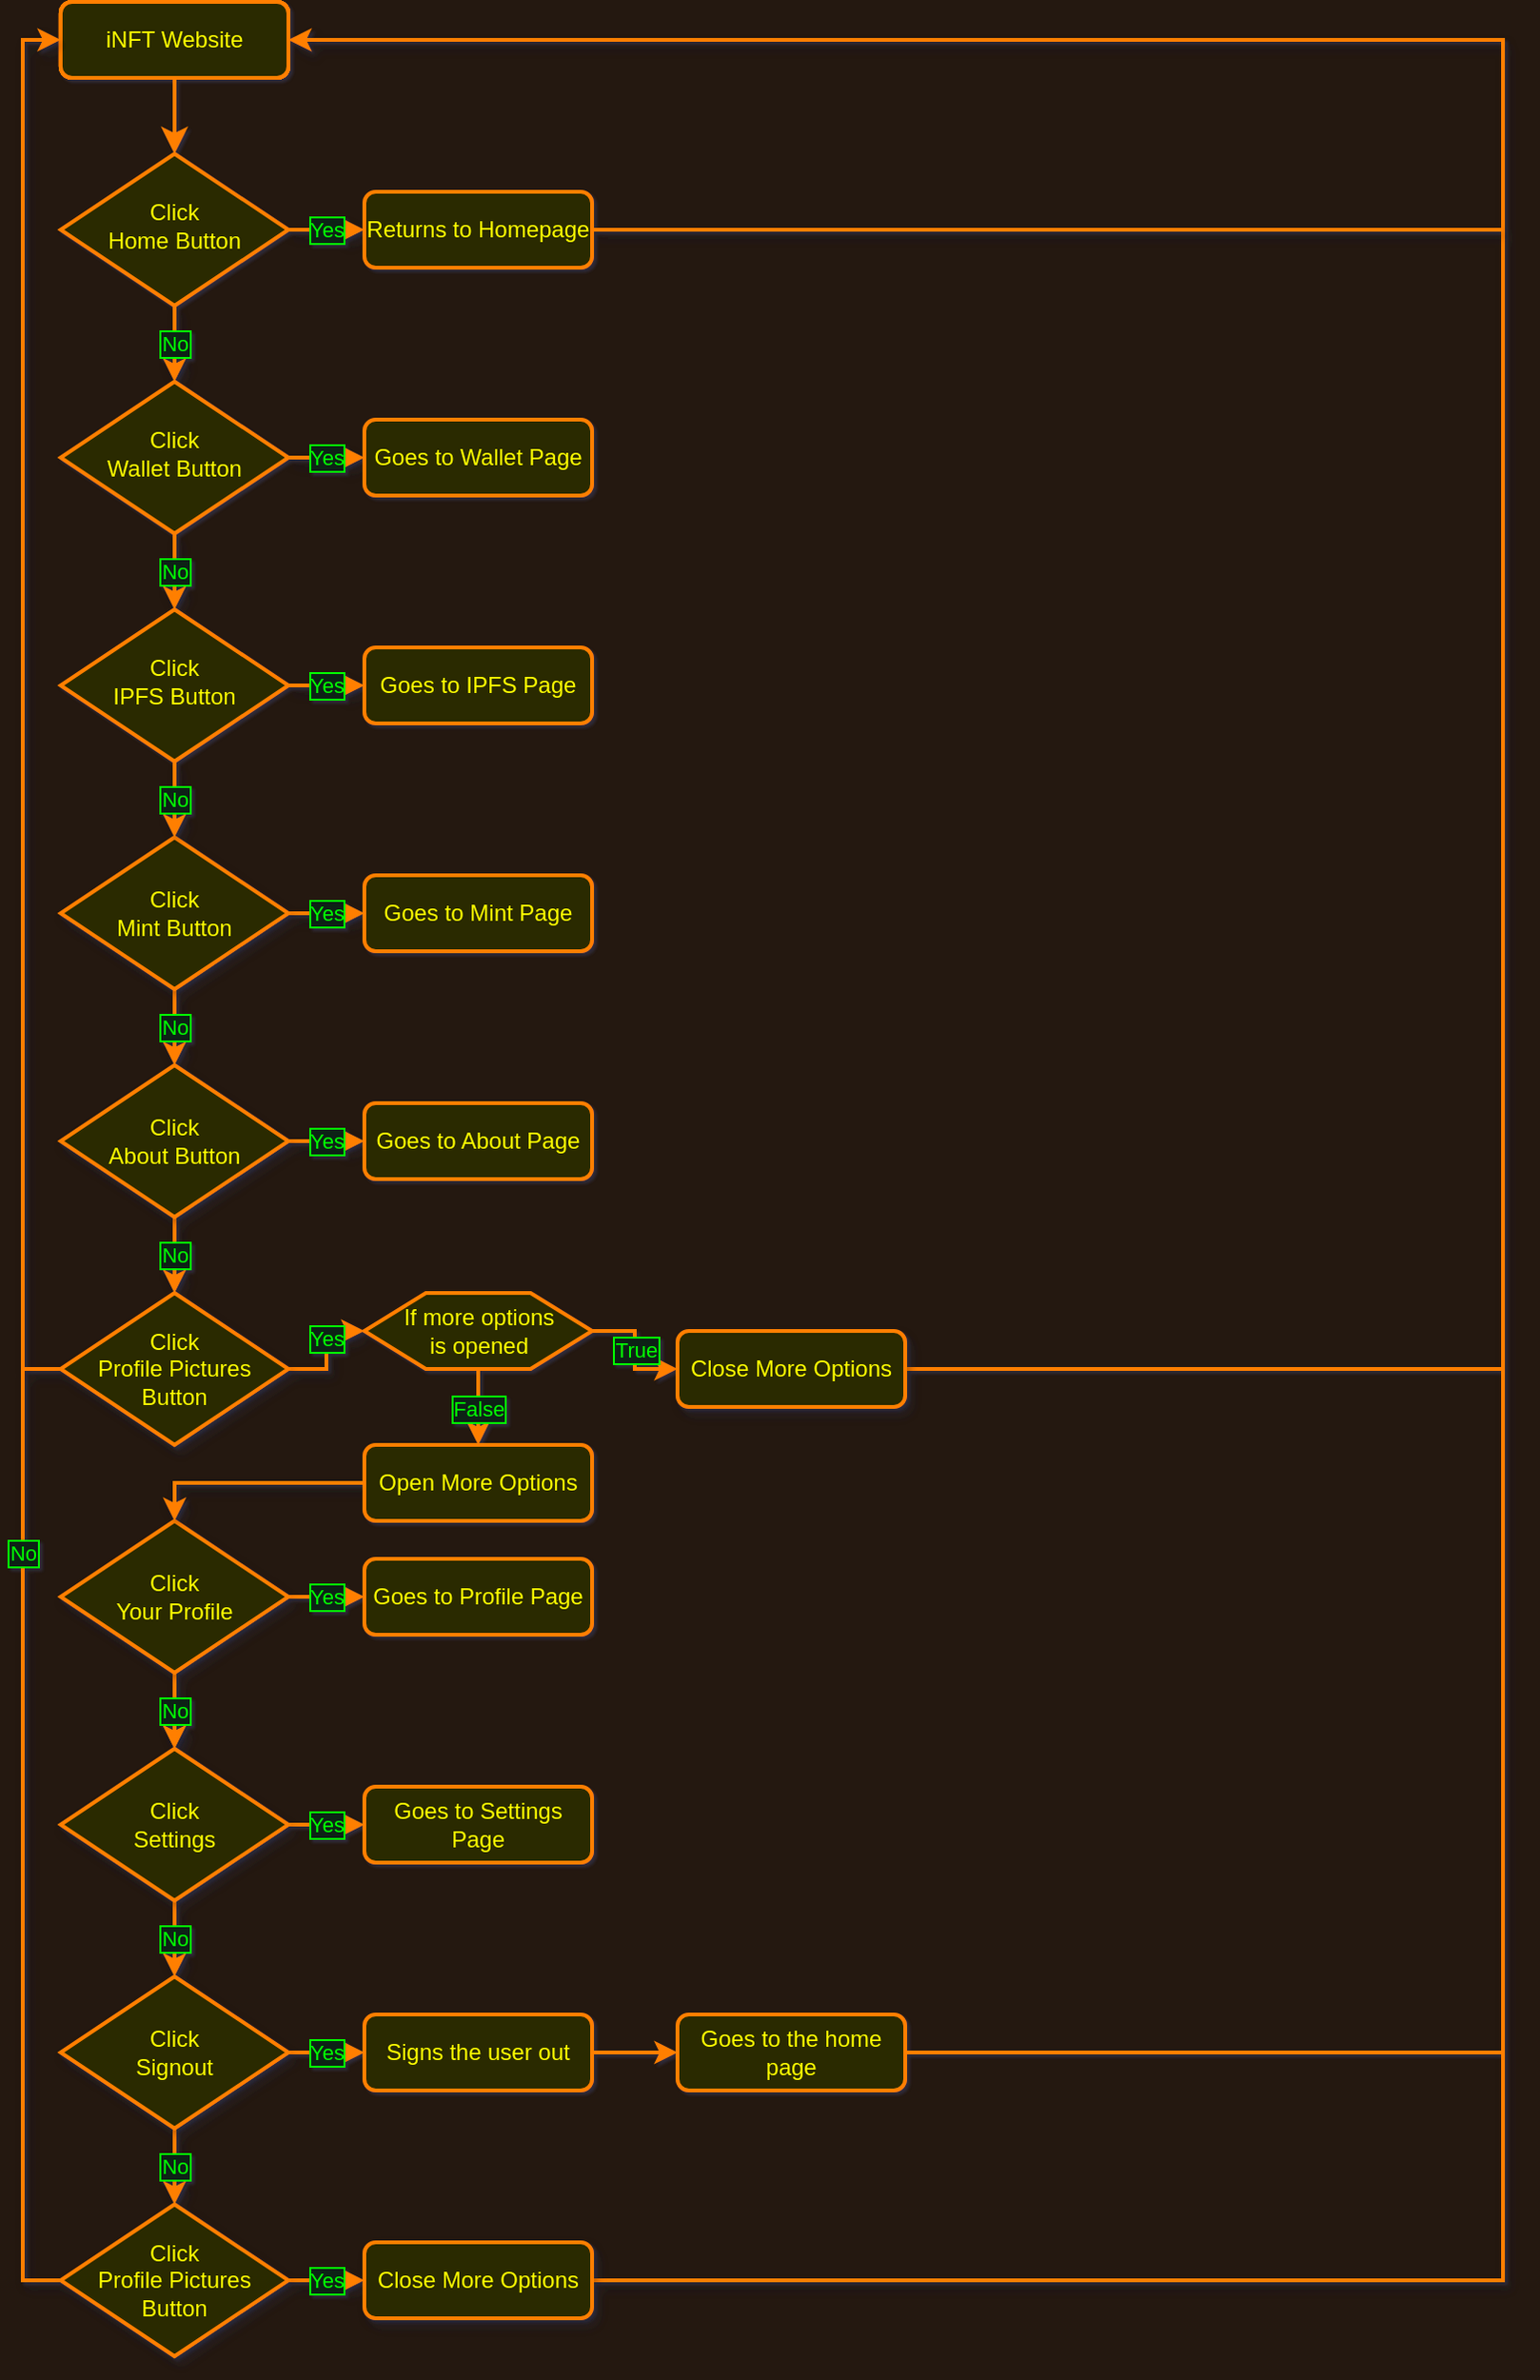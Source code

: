 <mxfile version="15.7.3" type="device"><diagram id="C5RBs43oDa-KdzZeNtuy" name="Page-1"><mxGraphModel dx="904" dy="618" grid="1" gridSize="10" guides="1" tooltips="1" connect="1" arrows="1" fold="1" page="1" pageScale="1" pageWidth="850" pageHeight="1400" background="#241810" math="0" shadow="1"><root><mxCell id="WIyWlLk6GJQsqaUBKTNV-0"/><mxCell id="WIyWlLk6GJQsqaUBKTNV-1" parent="WIyWlLk6GJQsqaUBKTNV-0"/><mxCell id="WIyWlLk6GJQsqaUBKTNV-2" value="" style="rounded=0;html=1;jettySize=auto;orthogonalLoop=1;fontSize=11;endArrow=classic;endFill=1;endSize=8;strokeWidth=2;shadow=0;labelBackgroundColor=none;edgeStyle=orthogonalEdgeStyle;fillColor=#e3c800;strokeColor=#FF7F00;" parent="WIyWlLk6GJQsqaUBKTNV-1" source="WIyWlLk6GJQsqaUBKTNV-3" target="VUrLz4dasGiZN0EuFw-L-12" edge="1"><mxGeometry relative="1" as="geometry"><mxPoint x="99.97" y="130" as="targetPoint"/></mxGeometry></mxCell><mxCell id="WIyWlLk6GJQsqaUBKTNV-3" value="Lamp doesn't work" style="rounded=1;whiteSpace=wrap;html=1;fontSize=12;glass=0;strokeWidth=2;shadow=0;fillColor=#2a2a1f;strokeColor=#FF7F00;labelBackgroundColor=none;fontColor=#000000;" parent="WIyWlLk6GJQsqaUBKTNV-1" vertex="1"><mxGeometry x="39.97" y="40" width="120" height="40" as="geometry"/></mxCell><mxCell id="VUrLz4dasGiZN0EuFw-L-0" value="Lamp doesn't work" style="rounded=1;whiteSpace=wrap;html=1;fontSize=12;glass=0;strokeWidth=2;shadow=0;fillColor=#2a2a1f;strokeColor=#FF7F00;labelBackgroundColor=none;fontColor=#000000;" parent="WIyWlLk6GJQsqaUBKTNV-1" vertex="1"><mxGeometry x="39.97" y="40" width="120" height="40" as="geometry"/></mxCell><mxCell id="VUrLz4dasGiZN0EuFw-L-1" value="Lamp doesn't work" style="rounded=1;whiteSpace=wrap;html=1;fontSize=12;glass=0;strokeWidth=2;shadow=0;fillColor=#2A2A00;strokeColor=#FF7F00;labelBackgroundColor=none;fontColor=#ffff00;" parent="WIyWlLk6GJQsqaUBKTNV-1" vertex="1"><mxGeometry x="39.97" y="40" width="120" height="40" as="geometry"/></mxCell><mxCell id="VUrLz4dasGiZN0EuFw-L-5" value="Lamp doesn't work" style="rounded=1;whiteSpace=wrap;html=1;fontSize=12;glass=0;strokeWidth=2;shadow=0;fillColor=#2A2A00;strokeColor=#FF7F00;labelBackgroundColor=none;fontColor=#000000;" parent="WIyWlLk6GJQsqaUBKTNV-1" vertex="1"><mxGeometry x="39.97" y="40" width="120" height="40" as="geometry"/></mxCell><mxCell id="VUrLz4dasGiZN0EuFw-L-6" value="Lamp doesn't work" style="rounded=1;whiteSpace=wrap;html=1;fontSize=12;glass=0;strokeWidth=2;shadow=0;fillColor=#2A2A00;strokeColor=#FF7F00;labelBackgroundColor=none;fontColor=#000000;" parent="WIyWlLk6GJQsqaUBKTNV-1" vertex="1"><mxGeometry x="39.97" y="40" width="120" height="40" as="geometry"/></mxCell><mxCell id="VUrLz4dasGiZN0EuFw-L-7" value="Lamp doesn't work" style="rounded=1;whiteSpace=wrap;html=1;fontSize=12;glass=0;strokeWidth=2;shadow=0;fillColor=#2A2A00;strokeColor=#FF7F00;labelBackgroundColor=none;fontColor=#ffff00;" parent="WIyWlLk6GJQsqaUBKTNV-1" vertex="1"><mxGeometry x="39.97" y="40" width="120" height="40" as="geometry"/></mxCell><mxCell id="VUrLz4dasGiZN0EuFw-L-10" value="Lamp doesn't work" style="rounded=1;whiteSpace=wrap;html=1;fontSize=12;glass=0;strokeWidth=2;shadow=0;fillColor=#2A2A00;strokeColor=#FF7F00;labelBackgroundColor=none;fontColor=#ffff00;" parent="WIyWlLk6GJQsqaUBKTNV-1" vertex="1"><mxGeometry x="39.97" y="40" width="120" height="40" as="geometry"/></mxCell><mxCell id="VUrLz4dasGiZN0EuFw-L-18" value="No" style="edgeStyle=orthogonalEdgeStyle;rounded=0;orthogonalLoop=1;jettySize=auto;html=1;exitX=0.5;exitY=1;exitDx=0;exitDy=0;shadow=1;labelBackgroundColor=#102419;fontColor=#00FF00;strokeColor=#FF7F00;strokeWidth=2;labelBorderColor=#00FF00;" parent="WIyWlLk6GJQsqaUBKTNV-1" source="VUrLz4dasGiZN0EuFw-L-12" target="VUrLz4dasGiZN0EuFw-L-15" edge="1"><mxGeometry relative="1" as="geometry"/></mxCell><mxCell id="VUrLz4dasGiZN0EuFw-L-51" value="Yes" style="edgeStyle=orthogonalEdgeStyle;rounded=0;orthogonalLoop=1;jettySize=auto;html=1;shadow=1;labelBackgroundColor=#102419;labelBorderColor=#00FF00;fontColor=#00FF00;endArrow=classic;endFill=1;strokeColor=#FF7F00;strokeWidth=2;" parent="WIyWlLk6GJQsqaUBKTNV-1" source="VUrLz4dasGiZN0EuFw-L-12" target="VUrLz4dasGiZN0EuFw-L-50" edge="1"><mxGeometry relative="1" as="geometry"/></mxCell><mxCell id="VUrLz4dasGiZN0EuFw-L-12" value="Click&lt;br&gt;Home Button" style="rhombus;whiteSpace=wrap;html=1;shadow=0;fontFamily=Helvetica;fontSize=12;align=center;strokeWidth=2;spacing=6;spacingTop=-4;fillColor=#2A2A00;strokeColor=#FF7F00;labelBackgroundColor=none;fontColor=#ffff00;" parent="WIyWlLk6GJQsqaUBKTNV-1" vertex="1"><mxGeometry x="39.97" y="120" width="120" height="80" as="geometry"/></mxCell><mxCell id="VUrLz4dasGiZN0EuFw-L-13" value="iNFT Website" style="rounded=1;whiteSpace=wrap;html=1;fontSize=12;glass=0;strokeWidth=2;shadow=0;fillColor=#2A2A00;strokeColor=#FF7F00;labelBackgroundColor=none;fontColor=#ffff00;" parent="WIyWlLk6GJQsqaUBKTNV-1" vertex="1"><mxGeometry x="39.97" y="40" width="120" height="40" as="geometry"/></mxCell><mxCell id="VUrLz4dasGiZN0EuFw-L-54" value="Yes" style="edgeStyle=orthogonalEdgeStyle;rounded=0;orthogonalLoop=1;jettySize=auto;html=1;shadow=1;labelBackgroundColor=#102419;labelBorderColor=#00FF00;fontColor=#00FF00;endArrow=classic;endFill=1;strokeColor=#FF7F00;strokeWidth=2;" parent="WIyWlLk6GJQsqaUBKTNV-1" source="VUrLz4dasGiZN0EuFw-L-15" target="VUrLz4dasGiZN0EuFw-L-53" edge="1"><mxGeometry relative="1" as="geometry"/></mxCell><mxCell id="VUrLz4dasGiZN0EuFw-L-57" value="No" style="edgeStyle=orthogonalEdgeStyle;rounded=0;orthogonalLoop=1;jettySize=auto;html=1;shadow=1;labelBackgroundColor=#102419;labelBorderColor=#00FF00;fontColor=#00FF00;endArrow=classic;endFill=1;strokeColor=#FF7F00;strokeWidth=2;" parent="WIyWlLk6GJQsqaUBKTNV-1" source="VUrLz4dasGiZN0EuFw-L-15" target="VUrLz4dasGiZN0EuFw-L-55" edge="1"><mxGeometry relative="1" as="geometry"/></mxCell><mxCell id="VUrLz4dasGiZN0EuFw-L-15" value="Click&lt;br&gt;Wallet Button" style="rhombus;whiteSpace=wrap;html=1;shadow=0;fontFamily=Helvetica;fontSize=12;align=center;strokeWidth=2;spacing=6;spacingTop=-4;fillColor=#2A2A00;strokeColor=#FF7F00;labelBackgroundColor=none;fontColor=#ffff00;" parent="WIyWlLk6GJQsqaUBKTNV-1" vertex="1"><mxGeometry x="39.97" y="240" width="120" height="80" as="geometry"/></mxCell><mxCell id="VUrLz4dasGiZN0EuFw-L-21" value="No" style="edgeStyle=orthogonalEdgeStyle;rounded=0;orthogonalLoop=1;jettySize=auto;html=1;shadow=1;labelBackgroundColor=#102419;fontColor=#00FF00;strokeColor=#FF7F00;strokeWidth=2;labelBorderColor=#00FF00;" parent="WIyWlLk6GJQsqaUBKTNV-1" source="VUrLz4dasGiZN0EuFw-L-17" target="VUrLz4dasGiZN0EuFw-L-20" edge="1"><mxGeometry relative="1" as="geometry"/></mxCell><mxCell id="VUrLz4dasGiZN0EuFw-L-61" value="Yes" style="edgeStyle=orthogonalEdgeStyle;rounded=0;orthogonalLoop=1;jettySize=auto;html=1;shadow=1;labelBackgroundColor=#102419;labelBorderColor=#00FF00;fontColor=#00FF00;endArrow=classic;endFill=1;strokeColor=#FF7F00;strokeWidth=2;" parent="WIyWlLk6GJQsqaUBKTNV-1" source="VUrLz4dasGiZN0EuFw-L-17" target="VUrLz4dasGiZN0EuFw-L-60" edge="1"><mxGeometry relative="1" as="geometry"/></mxCell><mxCell id="VUrLz4dasGiZN0EuFw-L-17" value="Click&lt;br&gt;Mint Button" style="rhombus;whiteSpace=wrap;html=1;shadow=1;labelBackgroundColor=none;fontColor=#FFFF00;strokeColor=#FF7F00;strokeWidth=2;fillColor=#2A2A00;" parent="WIyWlLk6GJQsqaUBKTNV-1" vertex="1"><mxGeometry x="39.97" y="480" width="120" height="80" as="geometry"/></mxCell><mxCell id="VUrLz4dasGiZN0EuFw-L-23" value="No" style="edgeStyle=orthogonalEdgeStyle;rounded=0;orthogonalLoop=1;jettySize=auto;html=1;shadow=1;labelBackgroundColor=#102419;fontColor=#00FF00;strokeColor=#FF7F00;strokeWidth=2;labelBorderColor=#00FF00;" parent="WIyWlLk6GJQsqaUBKTNV-1" source="VUrLz4dasGiZN0EuFw-L-20" target="VUrLz4dasGiZN0EuFw-L-22" edge="1"><mxGeometry relative="1" as="geometry"/></mxCell><mxCell id="VUrLz4dasGiZN0EuFw-L-63" value="Yes" style="edgeStyle=orthogonalEdgeStyle;rounded=0;orthogonalLoop=1;jettySize=auto;html=1;shadow=1;labelBackgroundColor=#102419;labelBorderColor=#00FF00;fontColor=#00FF00;endArrow=classic;endFill=1;strokeColor=#FF7F00;strokeWidth=2;" parent="WIyWlLk6GJQsqaUBKTNV-1" source="VUrLz4dasGiZN0EuFw-L-20" target="VUrLz4dasGiZN0EuFw-L-62" edge="1"><mxGeometry relative="1" as="geometry"/></mxCell><mxCell id="VUrLz4dasGiZN0EuFw-L-20" value="Click&lt;br&gt;About Button" style="rhombus;whiteSpace=wrap;html=1;shadow=1;labelBackgroundColor=none;fontColor=#FFFF00;strokeColor=#FF7F00;strokeWidth=2;fillColor=#2A2A00;" parent="WIyWlLk6GJQsqaUBKTNV-1" vertex="1"><mxGeometry x="39.97" y="600" width="120" height="80" as="geometry"/></mxCell><mxCell id="VUrLz4dasGiZN0EuFw-L-36" value="" style="edgeStyle=orthogonalEdgeStyle;rounded=0;orthogonalLoop=1;jettySize=auto;html=1;shadow=1;labelBackgroundColor=#102419;labelBorderColor=#00FF00;fontColor=#00FF00;endArrow=classic;endFill=1;strokeColor=#FF7F00;strokeWidth=2;entryX=0;entryY=0.5;entryDx=0;entryDy=0;" parent="WIyWlLk6GJQsqaUBKTNV-1" source="VUrLz4dasGiZN0EuFw-L-22" target="VUrLz4dasGiZN0EuFw-L-13" edge="1"><mxGeometry x="-0.936" relative="1" as="geometry"><mxPoint x="-100.03" y="590" as="targetPoint"/><Array as="points"><mxPoint x="20" y="760"/><mxPoint x="20" y="60"/></Array><mxPoint as="offset"/></mxGeometry></mxCell><mxCell id="VUrLz4dasGiZN0EuFw-L-40" value="Yes" style="edgeStyle=orthogonalEdgeStyle;rounded=0;orthogonalLoop=1;jettySize=auto;html=1;shadow=1;labelBackgroundColor=#102419;labelBorderColor=#00FF00;fontColor=#00FF00;endArrow=classic;endFill=1;strokeColor=#FF7F00;strokeWidth=2;" parent="WIyWlLk6GJQsqaUBKTNV-1" source="VUrLz4dasGiZN0EuFw-L-22" target="cB4_sy1KvGYyWsQIYEL9-35" edge="1"><mxGeometry x="0.201" relative="1" as="geometry"><Array as="points"><mxPoint x="180" y="760"/><mxPoint x="180" y="740"/></Array><mxPoint as="offset"/><mxPoint x="340.0" y="760" as="targetPoint"/></mxGeometry></mxCell><mxCell id="VUrLz4dasGiZN0EuFw-L-22" value="Click&lt;br&gt;Profile Pictures&lt;br&gt;Button" style="rhombus;whiteSpace=wrap;html=1;shadow=1;labelBackgroundColor=none;fontColor=#FFFF00;strokeColor=#FF7F00;strokeWidth=2;fillColor=#2A2A00;" parent="WIyWlLk6GJQsqaUBKTNV-1" vertex="1"><mxGeometry x="39.97" y="720" width="120" height="80" as="geometry"/></mxCell><mxCell id="VUrLz4dasGiZN0EuFw-L-28" value="" style="edgeStyle=orthogonalEdgeStyle;rounded=0;orthogonalLoop=1;jettySize=auto;html=1;shadow=1;labelBackgroundColor=#102419;labelBorderColor=#00FF00;fontColor=#00FF00;strokeColor=#FF7F00;strokeWidth=2;" parent="WIyWlLk6GJQsqaUBKTNV-1" source="VUrLz4dasGiZN0EuFw-L-25" target="VUrLz4dasGiZN0EuFw-L-27" edge="1"><mxGeometry relative="1" as="geometry"/></mxCell><mxCell id="VUrLz4dasGiZN0EuFw-L-31" value="No" style="edgeStyle=orthogonalEdgeStyle;rounded=0;orthogonalLoop=1;jettySize=auto;html=1;shadow=1;labelBackgroundColor=#102419;labelBorderColor=#00FF00;fontColor=#00FF00;strokeColor=#FF7F00;strokeWidth=2;" parent="WIyWlLk6GJQsqaUBKTNV-1" source="VUrLz4dasGiZN0EuFw-L-25" target="VUrLz4dasGiZN0EuFw-L-27" edge="1"><mxGeometry relative="1" as="geometry"/></mxCell><mxCell id="cB4_sy1KvGYyWsQIYEL9-32" value="Yes" style="edgeStyle=orthogonalEdgeStyle;rounded=0;orthogonalLoop=1;jettySize=auto;html=1;strokeWidth=2;strokeColor=#FF7F00;labelBorderColor=#00FF00;fontColor=#00FF00;labelBackgroundColor=#102419;" edge="1" parent="WIyWlLk6GJQsqaUBKTNV-1" source="VUrLz4dasGiZN0EuFw-L-25" target="cB4_sy1KvGYyWsQIYEL9-31"><mxGeometry relative="1" as="geometry"/></mxCell><mxCell id="VUrLz4dasGiZN0EuFw-L-25" value="Click&lt;br&gt;Your Profile" style="rhombus;whiteSpace=wrap;html=1;shadow=1;labelBackgroundColor=none;fontColor=#FFFF00;strokeColor=#FF7F00;strokeWidth=2;fillColor=#2A2A00;" parent="WIyWlLk6GJQsqaUBKTNV-1" vertex="1"><mxGeometry x="39.97" y="840" width="120" height="80" as="geometry"/></mxCell><mxCell id="VUrLz4dasGiZN0EuFw-L-30" value="No" style="edgeStyle=orthogonalEdgeStyle;rounded=0;orthogonalLoop=1;jettySize=auto;html=1;shadow=1;labelBackgroundColor=#102419;labelBorderColor=#00FF00;fontColor=#00FF00;strokeColor=#FF7F00;strokeWidth=2;" parent="WIyWlLk6GJQsqaUBKTNV-1" source="VUrLz4dasGiZN0EuFw-L-27" target="VUrLz4dasGiZN0EuFw-L-29" edge="1"><mxGeometry relative="1" as="geometry"/></mxCell><mxCell id="cB4_sy1KvGYyWsQIYEL9-44" value="Yes" style="edgeStyle=orthogonalEdgeStyle;rounded=0;orthogonalLoop=1;jettySize=auto;html=1;labelBackgroundColor=#102419;labelBorderColor=#00FF00;fontColor=#00FF00;endArrow=classic;endFill=1;strokeColor=#FF7F00;strokeWidth=2;" edge="1" parent="WIyWlLk6GJQsqaUBKTNV-1" source="VUrLz4dasGiZN0EuFw-L-27" target="cB4_sy1KvGYyWsQIYEL9-43"><mxGeometry relative="1" as="geometry"/></mxCell><mxCell id="VUrLz4dasGiZN0EuFw-L-27" value="Click&lt;br&gt;Settings" style="rhombus;whiteSpace=wrap;html=1;shadow=1;labelBackgroundColor=none;fontColor=#FFFF00;strokeColor=#FF7F00;strokeWidth=2;fillColor=#2A2A00;" parent="WIyWlLk6GJQsqaUBKTNV-1" vertex="1"><mxGeometry x="39.97" y="960" width="120" height="80" as="geometry"/></mxCell><mxCell id="VUrLz4dasGiZN0EuFw-L-38" value="No" style="edgeStyle=orthogonalEdgeStyle;rounded=0;orthogonalLoop=1;jettySize=auto;html=1;shadow=1;labelBackgroundColor=#102419;labelBorderColor=#00FF00;fontColor=#00FF00;endArrow=classic;endFill=1;strokeColor=#FF7F00;strokeWidth=2;" parent="WIyWlLk6GJQsqaUBKTNV-1" source="VUrLz4dasGiZN0EuFw-L-29" target="VUrLz4dasGiZN0EuFw-L-37" edge="1"><mxGeometry relative="1" as="geometry"/></mxCell><mxCell id="cB4_sy1KvGYyWsQIYEL9-46" value="Yes" style="edgeStyle=orthogonalEdgeStyle;rounded=0;orthogonalLoop=1;jettySize=auto;html=1;labelBackgroundColor=#102419;labelBorderColor=#00FF00;fontColor=#00FF00;endArrow=classic;endFill=1;strokeColor=#FF7F00;strokeWidth=2;" edge="1" parent="WIyWlLk6GJQsqaUBKTNV-1" source="VUrLz4dasGiZN0EuFw-L-29" target="cB4_sy1KvGYyWsQIYEL9-45"><mxGeometry relative="1" as="geometry"/></mxCell><mxCell id="VUrLz4dasGiZN0EuFw-L-29" value="Click&lt;br&gt;Signout" style="rhombus;whiteSpace=wrap;html=1;shadow=1;labelBackgroundColor=none;fontColor=#FFFF00;strokeColor=#FF7F00;strokeWidth=2;fillColor=#2A2A00;" parent="WIyWlLk6GJQsqaUBKTNV-1" vertex="1"><mxGeometry x="39.97" y="1080" width="120" height="80" as="geometry"/></mxCell><mxCell id="VUrLz4dasGiZN0EuFw-L-42" value="No" style="edgeStyle=orthogonalEdgeStyle;rounded=0;orthogonalLoop=1;jettySize=auto;html=1;shadow=1;labelBackgroundColor=#102419;labelBorderColor=#00FF00;fontColor=#00FF00;endArrow=none;endFill=0;strokeColor=#FF7F00;strokeWidth=2;" parent="WIyWlLk6GJQsqaUBKTNV-1" source="VUrLz4dasGiZN0EuFw-L-37" edge="1"><mxGeometry x="0.613" relative="1" as="geometry"><mxPoint x="20" y="760" as="targetPoint"/><mxPoint as="offset"/></mxGeometry></mxCell><mxCell id="VUrLz4dasGiZN0EuFw-L-48" value="Yes" style="edgeStyle=orthogonalEdgeStyle;rounded=0;orthogonalLoop=1;jettySize=auto;html=1;shadow=1;labelBackgroundColor=#102419;labelBorderColor=#00FF00;fontColor=#00FF00;endArrow=classic;endFill=1;strokeColor=#FF7F00;strokeWidth=2;" parent="WIyWlLk6GJQsqaUBKTNV-1" source="VUrLz4dasGiZN0EuFw-L-37" target="VUrLz4dasGiZN0EuFw-L-47" edge="1"><mxGeometry relative="1" as="geometry"/></mxCell><mxCell id="VUrLz4dasGiZN0EuFw-L-37" value="Click&lt;br&gt;Profile Pictures&lt;br&gt;Button" style="rhombus;whiteSpace=wrap;html=1;shadow=1;labelBackgroundColor=none;fontColor=#FFFF00;strokeColor=#FF7F00;strokeWidth=2;fillColor=#2A2A00;" parent="WIyWlLk6GJQsqaUBKTNV-1" vertex="1"><mxGeometry x="39.97" y="1200" width="120" height="80" as="geometry"/></mxCell><mxCell id="VUrLz4dasGiZN0EuFw-L-41" style="edgeStyle=orthogonalEdgeStyle;rounded=0;orthogonalLoop=1;jettySize=auto;html=1;shadow=1;labelBackgroundColor=#102419;labelBorderColor=#00FF00;fontColor=#00FF00;endArrow=classic;endFill=1;strokeColor=#FF7F00;strokeWidth=2;" parent="WIyWlLk6GJQsqaUBKTNV-1" source="VUrLz4dasGiZN0EuFw-L-39" target="VUrLz4dasGiZN0EuFw-L-25" edge="1"><mxGeometry relative="1" as="geometry"><Array as="points"><mxPoint x="100" y="820"/></Array></mxGeometry></mxCell><mxCell id="VUrLz4dasGiZN0EuFw-L-39" value="Open More Options" style="rounded=1;whiteSpace=wrap;html=1;fontSize=12;glass=0;strokeWidth=2;shadow=0;fillColor=#2A2A00;strokeColor=#FF7F00;labelBackgroundColor=none;fontColor=#ffff00;" parent="WIyWlLk6GJQsqaUBKTNV-1" vertex="1"><mxGeometry x="200" y="800" width="120" height="40" as="geometry"/></mxCell><mxCell id="VUrLz4dasGiZN0EuFw-L-49" style="edgeStyle=orthogonalEdgeStyle;rounded=0;orthogonalLoop=1;jettySize=auto;html=1;shadow=1;labelBackgroundColor=#102419;labelBorderColor=#00FF00;fontColor=#00FF00;endArrow=classic;endFill=1;strokeColor=#FF7F00;strokeWidth=2;" parent="WIyWlLk6GJQsqaUBKTNV-1" source="VUrLz4dasGiZN0EuFw-L-47" target="VUrLz4dasGiZN0EuFw-L-13" edge="1"><mxGeometry relative="1" as="geometry"><mxPoint x="800" y="70" as="targetPoint"/><Array as="points"><mxPoint x="800" y="1240"/><mxPoint x="800" y="60"/></Array></mxGeometry></mxCell><mxCell id="VUrLz4dasGiZN0EuFw-L-47" value="&lt;span style=&quot;color: rgb(255 , 255 , 0)&quot;&gt;Close More Options&lt;/span&gt;" style="rounded=1;whiteSpace=wrap;html=1;shadow=1;labelBackgroundColor=none;fontColor=#00FF00;strokeColor=#FF7F00;strokeWidth=2;fillColor=#2A2A00;" parent="WIyWlLk6GJQsqaUBKTNV-1" vertex="1"><mxGeometry x="200" y="1220" width="120" height="40" as="geometry"/></mxCell><mxCell id="VUrLz4dasGiZN0EuFw-L-52" style="edgeStyle=orthogonalEdgeStyle;rounded=0;orthogonalLoop=1;jettySize=auto;html=1;shadow=1;labelBackgroundColor=#102419;labelBorderColor=#00FF00;fontColor=#00FF00;endArrow=none;endFill=0;strokeColor=#FF7F00;strokeWidth=2;" parent="WIyWlLk6GJQsqaUBKTNV-1" source="VUrLz4dasGiZN0EuFw-L-50" edge="1"><mxGeometry relative="1" as="geometry"><mxPoint x="800" y="160" as="targetPoint"/></mxGeometry></mxCell><mxCell id="VUrLz4dasGiZN0EuFw-L-50" value="Returns to Homepage" style="rounded=1;whiteSpace=wrap;html=1;fontSize=12;glass=0;strokeWidth=2;shadow=0;fillColor=#2A2A00;strokeColor=#FF7F00;labelBackgroundColor=none;fontColor=#ffff00;" parent="WIyWlLk6GJQsqaUBKTNV-1" vertex="1"><mxGeometry x="200" y="140" width="120" height="40" as="geometry"/></mxCell><mxCell id="VUrLz4dasGiZN0EuFw-L-53" value="Goes to Wallet Page" style="rounded=1;whiteSpace=wrap;html=1;fontSize=12;glass=0;strokeWidth=2;shadow=0;fillColor=#2A2A00;strokeColor=#FF7F00;labelBackgroundColor=none;fontColor=#ffff00;" parent="WIyWlLk6GJQsqaUBKTNV-1" vertex="1"><mxGeometry x="200" y="260" width="120" height="40" as="geometry"/></mxCell><mxCell id="VUrLz4dasGiZN0EuFw-L-56" value="No" style="edgeStyle=orthogonalEdgeStyle;rounded=0;orthogonalLoop=1;jettySize=auto;html=1;shadow=1;labelBackgroundColor=#102419;labelBorderColor=#00FF00;fontColor=#00FF00;endArrow=classic;endFill=1;strokeColor=#FF7F00;strokeWidth=2;" parent="WIyWlLk6GJQsqaUBKTNV-1" source="VUrLz4dasGiZN0EuFw-L-55" target="VUrLz4dasGiZN0EuFw-L-17" edge="1"><mxGeometry relative="1" as="geometry"/></mxCell><mxCell id="VUrLz4dasGiZN0EuFw-L-59" value="Yes" style="edgeStyle=orthogonalEdgeStyle;rounded=0;orthogonalLoop=1;jettySize=auto;html=1;shadow=1;labelBackgroundColor=#102419;labelBorderColor=#00FF00;fontColor=#00FF00;endArrow=classic;endFill=1;strokeColor=#FF7F00;strokeWidth=2;" parent="WIyWlLk6GJQsqaUBKTNV-1" source="VUrLz4dasGiZN0EuFw-L-55" target="VUrLz4dasGiZN0EuFw-L-58" edge="1"><mxGeometry relative="1" as="geometry"/></mxCell><mxCell id="VUrLz4dasGiZN0EuFw-L-55" value="Click&lt;br&gt;IPFS Button" style="rhombus;whiteSpace=wrap;html=1;shadow=0;fontFamily=Helvetica;fontSize=12;align=center;strokeWidth=2;spacing=6;spacingTop=-4;fillColor=#2A2A00;strokeColor=#FF7F00;labelBackgroundColor=none;fontColor=#ffff00;" parent="WIyWlLk6GJQsqaUBKTNV-1" vertex="1"><mxGeometry x="39.97" y="360" width="120" height="80" as="geometry"/></mxCell><mxCell id="VUrLz4dasGiZN0EuFw-L-58" value="Goes to IPFS Page" style="rounded=1;whiteSpace=wrap;html=1;fontSize=12;glass=0;strokeWidth=2;shadow=0;fillColor=#2A2A00;strokeColor=#FF7F00;labelBackgroundColor=none;fontColor=#ffff00;" parent="WIyWlLk6GJQsqaUBKTNV-1" vertex="1"><mxGeometry x="200" y="380" width="120" height="40" as="geometry"/></mxCell><mxCell id="VUrLz4dasGiZN0EuFw-L-60" value="Goes to Mint Page" style="rounded=1;whiteSpace=wrap;html=1;fontSize=12;glass=0;strokeWidth=2;shadow=0;fillColor=#2A2A00;strokeColor=#FF7F00;labelBackgroundColor=none;fontColor=#ffff00;" parent="WIyWlLk6GJQsqaUBKTNV-1" vertex="1"><mxGeometry x="200" y="500" width="120" height="40" as="geometry"/></mxCell><mxCell id="VUrLz4dasGiZN0EuFw-L-62" value="Goes to About Page" style="rounded=1;whiteSpace=wrap;html=1;fontSize=12;glass=0;strokeWidth=2;shadow=0;fillColor=#2A2A00;strokeColor=#FF7F00;labelBackgroundColor=none;fontColor=#ffff00;" parent="WIyWlLk6GJQsqaUBKTNV-1" vertex="1"><mxGeometry x="200" y="620" width="120" height="40" as="geometry"/></mxCell><mxCell id="cB4_sy1KvGYyWsQIYEL9-31" value="Goes to Profile Page" style="rounded=1;whiteSpace=wrap;html=1;fontSize=12;glass=0;strokeWidth=2;shadow=0;fillColor=#2A2A00;strokeColor=#FF7F00;labelBackgroundColor=none;fontColor=#ffff00;" vertex="1" parent="WIyWlLk6GJQsqaUBKTNV-1"><mxGeometry x="200" y="860" width="120" height="40" as="geometry"/></mxCell><mxCell id="cB4_sy1KvGYyWsQIYEL9-38" value="&lt;font style=&quot;background-color: rgb(16 , 36 , 25)&quot;&gt;False&lt;/font&gt;" style="edgeStyle=orthogonalEdgeStyle;rounded=0;orthogonalLoop=1;jettySize=auto;html=1;labelBackgroundColor=#102419;labelBorderColor=#00FF00;fontColor=#00FF00;strokeColor=#FF7F00;strokeWidth=2;spacing=2;spacingTop=2;" edge="1" parent="WIyWlLk6GJQsqaUBKTNV-1" source="cB4_sy1KvGYyWsQIYEL9-35" target="VUrLz4dasGiZN0EuFw-L-39"><mxGeometry relative="1" as="geometry"><mxPoint as="offset"/></mxGeometry></mxCell><mxCell id="cB4_sy1KvGYyWsQIYEL9-41" value="True" style="edgeStyle=orthogonalEdgeStyle;orthogonalLoop=1;jettySize=auto;html=1;labelBackgroundColor=#102419;labelBorderColor=#00FF00;fontColor=#00FF00;strokeColor=#FF7F00;strokeWidth=2;rounded=0;" edge="1" parent="WIyWlLk6GJQsqaUBKTNV-1" source="cB4_sy1KvGYyWsQIYEL9-35" target="cB4_sy1KvGYyWsQIYEL9-40"><mxGeometry relative="1" as="geometry"/></mxCell><mxCell id="cB4_sy1KvGYyWsQIYEL9-35" value="If more options&lt;br&gt;is opened" style="verticalLabelPosition=middle;verticalAlign=middle;html=1;shape=hexagon;perimeter=hexagonPerimeter2;arcSize=6;size=0.27;fontColor=#FFFF00;strokeColor=#FF7F00;strokeWidth=2;fillColor=#2A2A00;labelPosition=center;align=center;" vertex="1" parent="WIyWlLk6GJQsqaUBKTNV-1"><mxGeometry x="200" y="720" width="120" height="40" as="geometry"/></mxCell><mxCell id="cB4_sy1KvGYyWsQIYEL9-42" style="edgeStyle=orthogonalEdgeStyle;rounded=0;orthogonalLoop=1;jettySize=auto;html=1;labelBackgroundColor=#102419;labelBorderColor=#00FF00;fontColor=#00FF00;strokeColor=#FF7F00;strokeWidth=2;endArrow=none;endFill=0;" edge="1" parent="WIyWlLk6GJQsqaUBKTNV-1" source="cB4_sy1KvGYyWsQIYEL9-40"><mxGeometry relative="1" as="geometry"><mxPoint x="800" y="760" as="targetPoint"/></mxGeometry></mxCell><mxCell id="cB4_sy1KvGYyWsQIYEL9-40" value="&lt;span style=&quot;color: rgb(255 , 255 , 0)&quot;&gt;Close More Options&lt;/span&gt;" style="rounded=1;whiteSpace=wrap;html=1;shadow=1;labelBackgroundColor=none;fontColor=#00FF00;strokeColor=#FF7F00;strokeWidth=2;fillColor=#2A2A00;" vertex="1" parent="WIyWlLk6GJQsqaUBKTNV-1"><mxGeometry x="365" y="740" width="120" height="40" as="geometry"/></mxCell><mxCell id="cB4_sy1KvGYyWsQIYEL9-43" value="Goes to Settings Page" style="rounded=1;whiteSpace=wrap;html=1;fontSize=12;glass=0;strokeWidth=2;shadow=0;fillColor=#2A2A00;strokeColor=#FF7F00;labelBackgroundColor=none;fontColor=#ffff00;" vertex="1" parent="WIyWlLk6GJQsqaUBKTNV-1"><mxGeometry x="200" y="980" width="120" height="40" as="geometry"/></mxCell><mxCell id="cB4_sy1KvGYyWsQIYEL9-50" value="" style="edgeStyle=orthogonalEdgeStyle;rounded=0;orthogonalLoop=1;jettySize=auto;html=1;labelBackgroundColor=#102419;labelBorderColor=#00FF00;fontColor=#00FF00;endArrow=classic;endFill=1;strokeColor=#FF7F00;strokeWidth=2;" edge="1" parent="WIyWlLk6GJQsqaUBKTNV-1" source="cB4_sy1KvGYyWsQIYEL9-45" target="cB4_sy1KvGYyWsQIYEL9-49"><mxGeometry relative="1" as="geometry"/></mxCell><mxCell id="cB4_sy1KvGYyWsQIYEL9-45" value="Signs the user out" style="rounded=1;whiteSpace=wrap;html=1;fontSize=12;glass=0;strokeWidth=2;shadow=0;fillColor=#2A2A00;strokeColor=#FF7F00;labelBackgroundColor=none;fontColor=#ffff00;" vertex="1" parent="WIyWlLk6GJQsqaUBKTNV-1"><mxGeometry x="200" y="1100" width="120" height="40" as="geometry"/></mxCell><mxCell id="cB4_sy1KvGYyWsQIYEL9-51" style="edgeStyle=orthogonalEdgeStyle;rounded=0;orthogonalLoop=1;jettySize=auto;html=1;labelBackgroundColor=#102419;labelBorderColor=#00FF00;fontColor=#00FF00;endArrow=none;endFill=0;strokeColor=#FF7F00;strokeWidth=2;" edge="1" parent="WIyWlLk6GJQsqaUBKTNV-1" source="cB4_sy1KvGYyWsQIYEL9-49"><mxGeometry relative="1" as="geometry"><mxPoint x="800.0" y="1120" as="targetPoint"/></mxGeometry></mxCell><mxCell id="cB4_sy1KvGYyWsQIYEL9-49" value="Goes to the home page" style="rounded=1;whiteSpace=wrap;html=1;fontSize=12;glass=0;strokeWidth=2;shadow=0;fillColor=#2A2A00;strokeColor=#FF7F00;labelBackgroundColor=none;fontColor=#ffff00;" vertex="1" parent="WIyWlLk6GJQsqaUBKTNV-1"><mxGeometry x="365" y="1100" width="120" height="40" as="geometry"/></mxCell></root></mxGraphModel></diagram></mxfile>